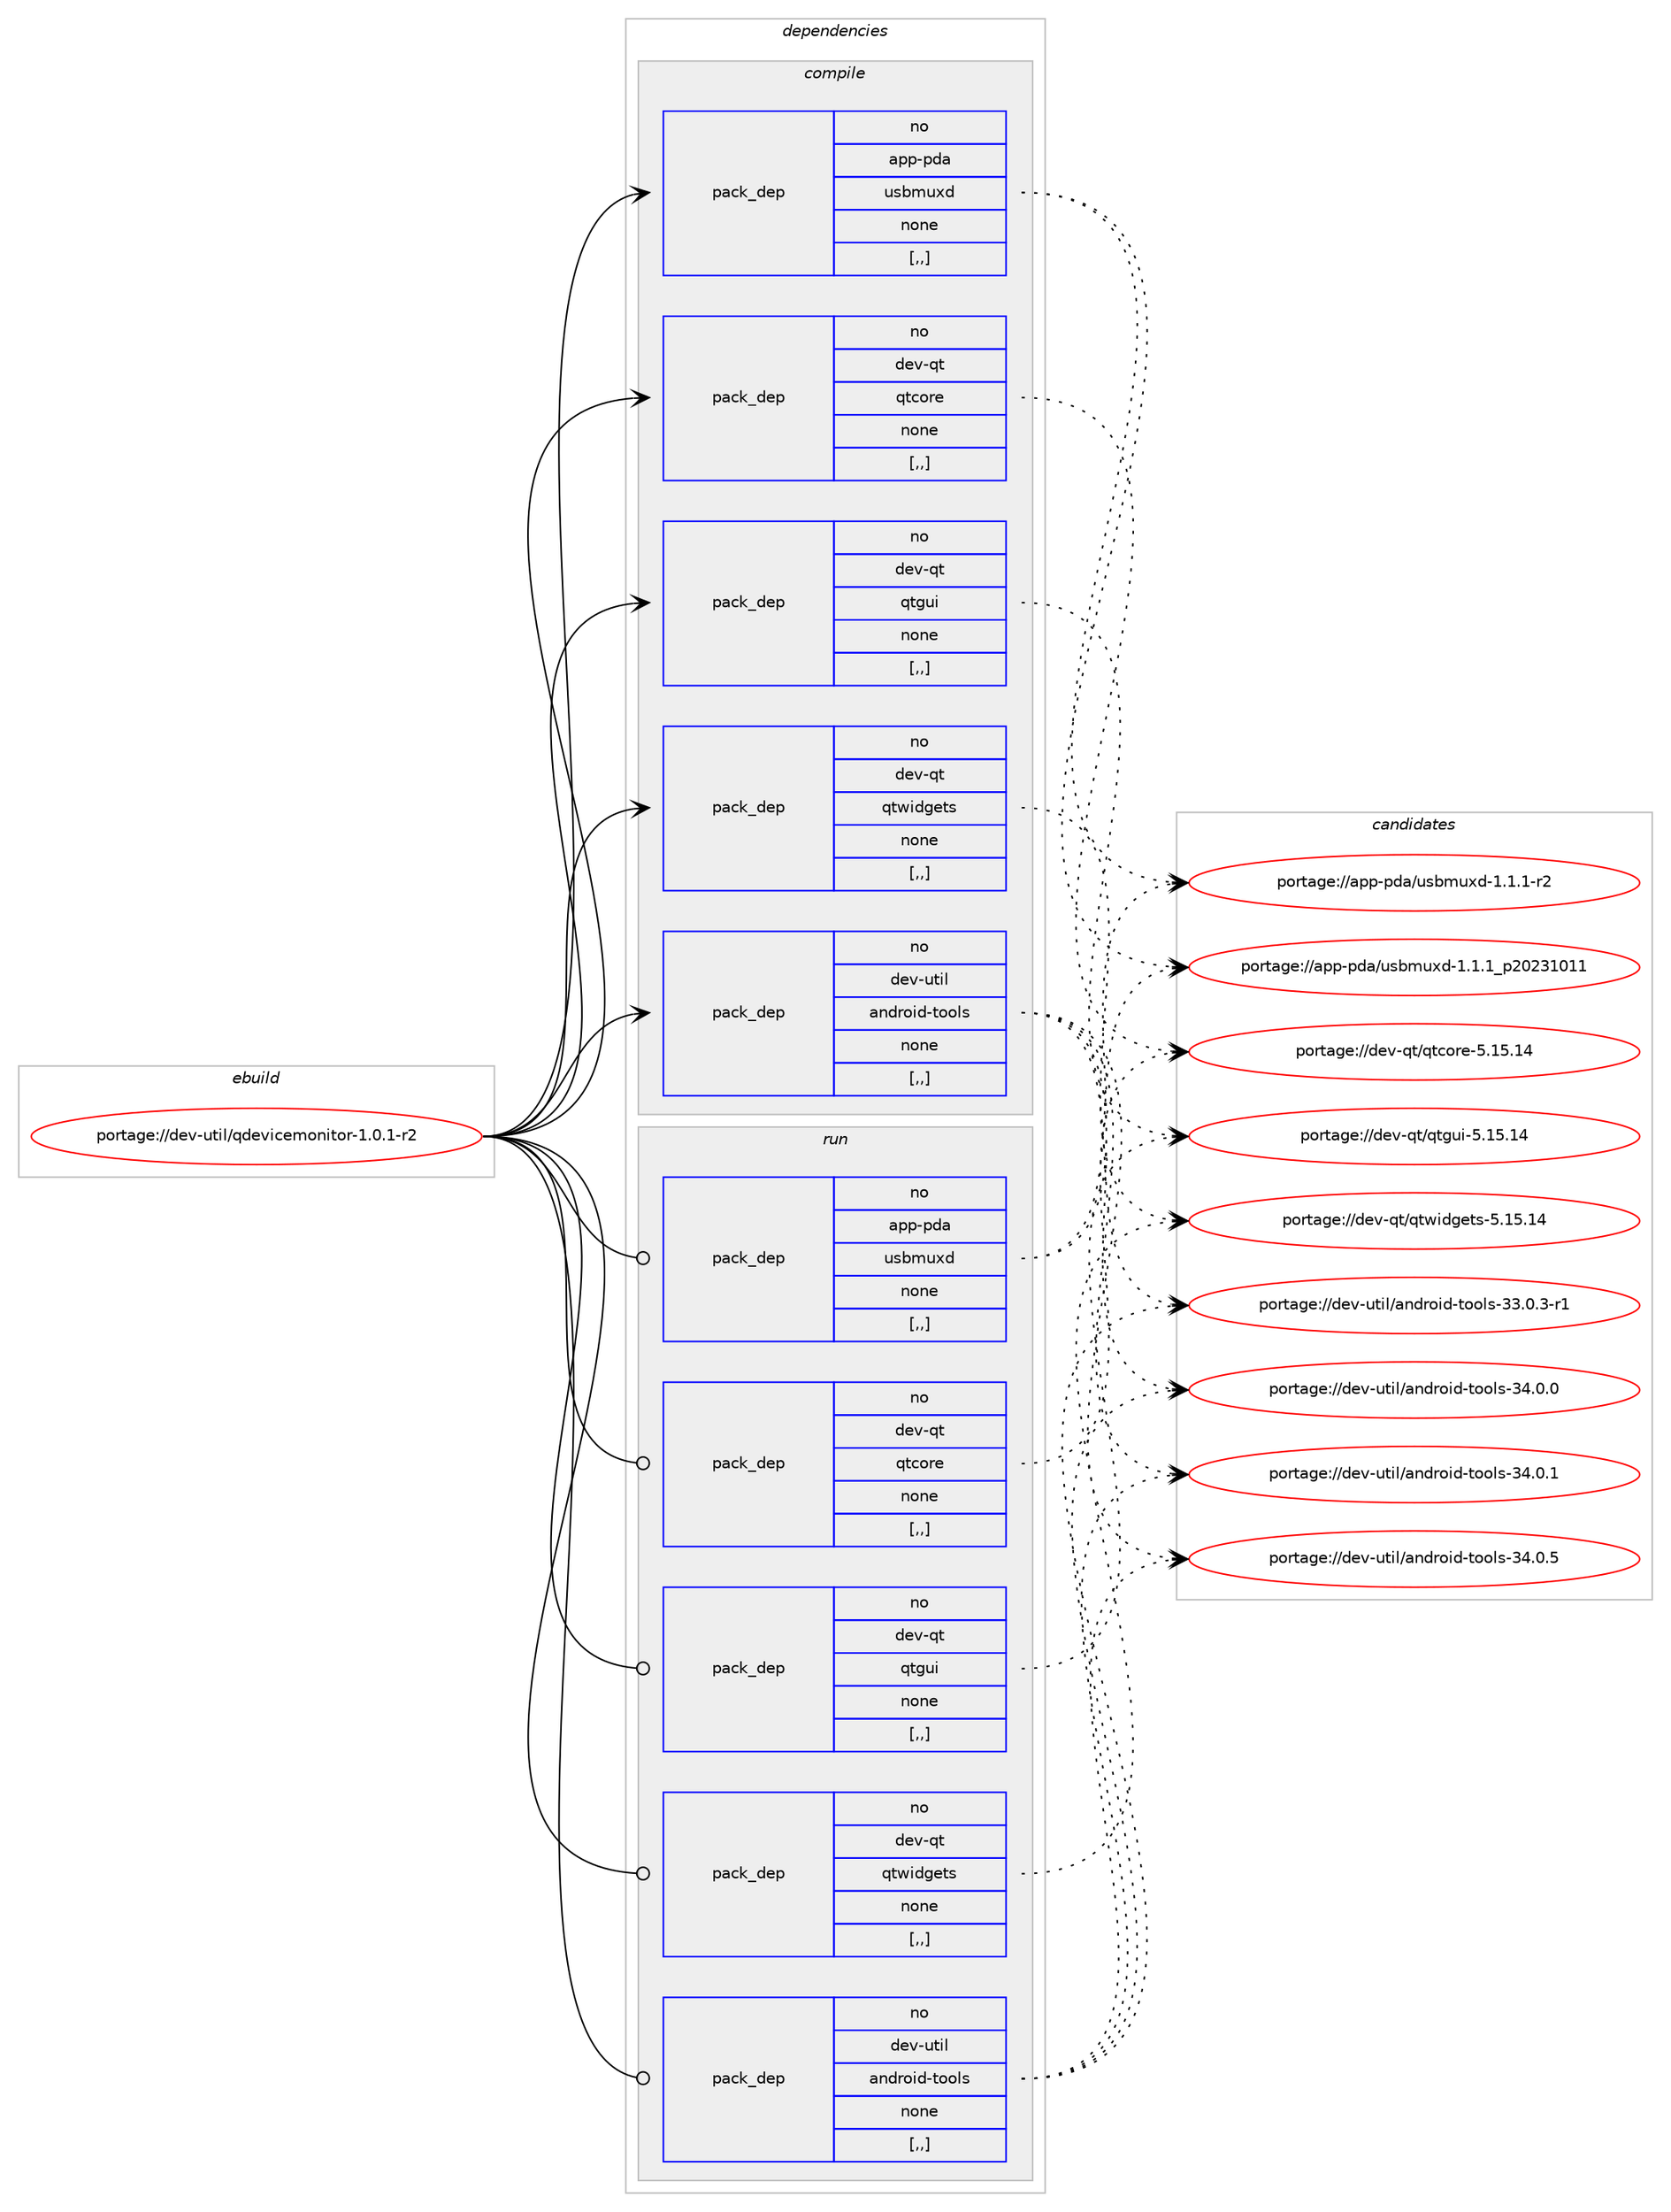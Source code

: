 digraph prolog {

# *************
# Graph options
# *************

newrank=true;
concentrate=true;
compound=true;
graph [rankdir=LR,fontname=Helvetica,fontsize=10,ranksep=1.5];#, ranksep=2.5, nodesep=0.2];
edge  [arrowhead=vee];
node  [fontname=Helvetica,fontsize=10];

# **********
# The ebuild
# **********

subgraph cluster_leftcol {
color=gray;
rank=same;
label=<<i>ebuild</i>>;
id [label="portage://dev-util/qdevicemonitor-1.0.1-r2", color=red, width=4, href="../dev-util/qdevicemonitor-1.0.1-r2.svg"];
}

# ****************
# The dependencies
# ****************

subgraph cluster_midcol {
color=gray;
label=<<i>dependencies</i>>;
subgraph cluster_compile {
fillcolor="#eeeeee";
style=filled;
label=<<i>compile</i>>;
subgraph pack152813 {
dependency214361 [label=<<TABLE BORDER="0" CELLBORDER="1" CELLSPACING="0" CELLPADDING="4" WIDTH="220"><TR><TD ROWSPAN="6" CELLPADDING="30">pack_dep</TD></TR><TR><TD WIDTH="110">no</TD></TR><TR><TD>app-pda</TD></TR><TR><TD>usbmuxd</TD></TR><TR><TD>none</TD></TR><TR><TD>[,,]</TD></TR></TABLE>>, shape=none, color=blue];
}
id:e -> dependency214361:w [weight=20,style="solid",arrowhead="vee"];
subgraph pack152814 {
dependency214362 [label=<<TABLE BORDER="0" CELLBORDER="1" CELLSPACING="0" CELLPADDING="4" WIDTH="220"><TR><TD ROWSPAN="6" CELLPADDING="30">pack_dep</TD></TR><TR><TD WIDTH="110">no</TD></TR><TR><TD>dev-qt</TD></TR><TR><TD>qtcore</TD></TR><TR><TD>none</TD></TR><TR><TD>[,,]</TD></TR></TABLE>>, shape=none, color=blue];
}
id:e -> dependency214362:w [weight=20,style="solid",arrowhead="vee"];
subgraph pack152815 {
dependency214363 [label=<<TABLE BORDER="0" CELLBORDER="1" CELLSPACING="0" CELLPADDING="4" WIDTH="220"><TR><TD ROWSPAN="6" CELLPADDING="30">pack_dep</TD></TR><TR><TD WIDTH="110">no</TD></TR><TR><TD>dev-qt</TD></TR><TR><TD>qtgui</TD></TR><TR><TD>none</TD></TR><TR><TD>[,,]</TD></TR></TABLE>>, shape=none, color=blue];
}
id:e -> dependency214363:w [weight=20,style="solid",arrowhead="vee"];
subgraph pack152816 {
dependency214364 [label=<<TABLE BORDER="0" CELLBORDER="1" CELLSPACING="0" CELLPADDING="4" WIDTH="220"><TR><TD ROWSPAN="6" CELLPADDING="30">pack_dep</TD></TR><TR><TD WIDTH="110">no</TD></TR><TR><TD>dev-qt</TD></TR><TR><TD>qtwidgets</TD></TR><TR><TD>none</TD></TR><TR><TD>[,,]</TD></TR></TABLE>>, shape=none, color=blue];
}
id:e -> dependency214364:w [weight=20,style="solid",arrowhead="vee"];
subgraph pack152817 {
dependency214365 [label=<<TABLE BORDER="0" CELLBORDER="1" CELLSPACING="0" CELLPADDING="4" WIDTH="220"><TR><TD ROWSPAN="6" CELLPADDING="30">pack_dep</TD></TR><TR><TD WIDTH="110">no</TD></TR><TR><TD>dev-util</TD></TR><TR><TD>android-tools</TD></TR><TR><TD>none</TD></TR><TR><TD>[,,]</TD></TR></TABLE>>, shape=none, color=blue];
}
id:e -> dependency214365:w [weight=20,style="solid",arrowhead="vee"];
}
subgraph cluster_compileandrun {
fillcolor="#eeeeee";
style=filled;
label=<<i>compile and run</i>>;
}
subgraph cluster_run {
fillcolor="#eeeeee";
style=filled;
label=<<i>run</i>>;
subgraph pack152818 {
dependency214366 [label=<<TABLE BORDER="0" CELLBORDER="1" CELLSPACING="0" CELLPADDING="4" WIDTH="220"><TR><TD ROWSPAN="6" CELLPADDING="30">pack_dep</TD></TR><TR><TD WIDTH="110">no</TD></TR><TR><TD>app-pda</TD></TR><TR><TD>usbmuxd</TD></TR><TR><TD>none</TD></TR><TR><TD>[,,]</TD></TR></TABLE>>, shape=none, color=blue];
}
id:e -> dependency214366:w [weight=20,style="solid",arrowhead="odot"];
subgraph pack152819 {
dependency214367 [label=<<TABLE BORDER="0" CELLBORDER="1" CELLSPACING="0" CELLPADDING="4" WIDTH="220"><TR><TD ROWSPAN="6" CELLPADDING="30">pack_dep</TD></TR><TR><TD WIDTH="110">no</TD></TR><TR><TD>dev-qt</TD></TR><TR><TD>qtcore</TD></TR><TR><TD>none</TD></TR><TR><TD>[,,]</TD></TR></TABLE>>, shape=none, color=blue];
}
id:e -> dependency214367:w [weight=20,style="solid",arrowhead="odot"];
subgraph pack152820 {
dependency214368 [label=<<TABLE BORDER="0" CELLBORDER="1" CELLSPACING="0" CELLPADDING="4" WIDTH="220"><TR><TD ROWSPAN="6" CELLPADDING="30">pack_dep</TD></TR><TR><TD WIDTH="110">no</TD></TR><TR><TD>dev-qt</TD></TR><TR><TD>qtgui</TD></TR><TR><TD>none</TD></TR><TR><TD>[,,]</TD></TR></TABLE>>, shape=none, color=blue];
}
id:e -> dependency214368:w [weight=20,style="solid",arrowhead="odot"];
subgraph pack152821 {
dependency214369 [label=<<TABLE BORDER="0" CELLBORDER="1" CELLSPACING="0" CELLPADDING="4" WIDTH="220"><TR><TD ROWSPAN="6" CELLPADDING="30">pack_dep</TD></TR><TR><TD WIDTH="110">no</TD></TR><TR><TD>dev-qt</TD></TR><TR><TD>qtwidgets</TD></TR><TR><TD>none</TD></TR><TR><TD>[,,]</TD></TR></TABLE>>, shape=none, color=blue];
}
id:e -> dependency214369:w [weight=20,style="solid",arrowhead="odot"];
subgraph pack152822 {
dependency214370 [label=<<TABLE BORDER="0" CELLBORDER="1" CELLSPACING="0" CELLPADDING="4" WIDTH="220"><TR><TD ROWSPAN="6" CELLPADDING="30">pack_dep</TD></TR><TR><TD WIDTH="110">no</TD></TR><TR><TD>dev-util</TD></TR><TR><TD>android-tools</TD></TR><TR><TD>none</TD></TR><TR><TD>[,,]</TD></TR></TABLE>>, shape=none, color=blue];
}
id:e -> dependency214370:w [weight=20,style="solid",arrowhead="odot"];
}
}

# **************
# The candidates
# **************

subgraph cluster_choices {
rank=same;
color=gray;
label=<<i>candidates</i>>;

subgraph choice152813 {
color=black;
nodesep=1;
choice97112112451121009747117115981091171201004549464946494511450 [label="portage://app-pda/usbmuxd-1.1.1-r2", color=red, width=4,href="../app-pda/usbmuxd-1.1.1-r2.svg"];
choice9711211245112100974711711598109117120100454946494649951125048505149484949 [label="portage://app-pda/usbmuxd-1.1.1_p20231011", color=red, width=4,href="../app-pda/usbmuxd-1.1.1_p20231011.svg"];
dependency214361:e -> choice97112112451121009747117115981091171201004549464946494511450:w [style=dotted,weight="100"];
dependency214361:e -> choice9711211245112100974711711598109117120100454946494649951125048505149484949:w [style=dotted,weight="100"];
}
subgraph choice152814 {
color=black;
nodesep=1;
choice1001011184511311647113116991111141014553464953464952 [label="portage://dev-qt/qtcore-5.15.14", color=red, width=4,href="../dev-qt/qtcore-5.15.14.svg"];
dependency214362:e -> choice1001011184511311647113116991111141014553464953464952:w [style=dotted,weight="100"];
}
subgraph choice152815 {
color=black;
nodesep=1;
choice10010111845113116471131161031171054553464953464952 [label="portage://dev-qt/qtgui-5.15.14", color=red, width=4,href="../dev-qt/qtgui-5.15.14.svg"];
dependency214363:e -> choice10010111845113116471131161031171054553464953464952:w [style=dotted,weight="100"];
}
subgraph choice152816 {
color=black;
nodesep=1;
choice10010111845113116471131161191051001031011161154553464953464952 [label="portage://dev-qt/qtwidgets-5.15.14", color=red, width=4,href="../dev-qt/qtwidgets-5.15.14.svg"];
dependency214364:e -> choice10010111845113116471131161191051001031011161154553464953464952:w [style=dotted,weight="100"];
}
subgraph choice152817 {
color=black;
nodesep=1;
choice10010111845117116105108479711010011411110510045116111111108115455151464846514511449 [label="portage://dev-util/android-tools-33.0.3-r1", color=red, width=4,href="../dev-util/android-tools-33.0.3-r1.svg"];
choice1001011184511711610510847971101001141111051004511611111110811545515246484648 [label="portage://dev-util/android-tools-34.0.0", color=red, width=4,href="../dev-util/android-tools-34.0.0.svg"];
choice1001011184511711610510847971101001141111051004511611111110811545515246484649 [label="portage://dev-util/android-tools-34.0.1", color=red, width=4,href="../dev-util/android-tools-34.0.1.svg"];
choice1001011184511711610510847971101001141111051004511611111110811545515246484653 [label="portage://dev-util/android-tools-34.0.5", color=red, width=4,href="../dev-util/android-tools-34.0.5.svg"];
dependency214365:e -> choice10010111845117116105108479711010011411110510045116111111108115455151464846514511449:w [style=dotted,weight="100"];
dependency214365:e -> choice1001011184511711610510847971101001141111051004511611111110811545515246484648:w [style=dotted,weight="100"];
dependency214365:e -> choice1001011184511711610510847971101001141111051004511611111110811545515246484649:w [style=dotted,weight="100"];
dependency214365:e -> choice1001011184511711610510847971101001141111051004511611111110811545515246484653:w [style=dotted,weight="100"];
}
subgraph choice152818 {
color=black;
nodesep=1;
choice97112112451121009747117115981091171201004549464946494511450 [label="portage://app-pda/usbmuxd-1.1.1-r2", color=red, width=4,href="../app-pda/usbmuxd-1.1.1-r2.svg"];
choice9711211245112100974711711598109117120100454946494649951125048505149484949 [label="portage://app-pda/usbmuxd-1.1.1_p20231011", color=red, width=4,href="../app-pda/usbmuxd-1.1.1_p20231011.svg"];
dependency214366:e -> choice97112112451121009747117115981091171201004549464946494511450:w [style=dotted,weight="100"];
dependency214366:e -> choice9711211245112100974711711598109117120100454946494649951125048505149484949:w [style=dotted,weight="100"];
}
subgraph choice152819 {
color=black;
nodesep=1;
choice1001011184511311647113116991111141014553464953464952 [label="portage://dev-qt/qtcore-5.15.14", color=red, width=4,href="../dev-qt/qtcore-5.15.14.svg"];
dependency214367:e -> choice1001011184511311647113116991111141014553464953464952:w [style=dotted,weight="100"];
}
subgraph choice152820 {
color=black;
nodesep=1;
choice10010111845113116471131161031171054553464953464952 [label="portage://dev-qt/qtgui-5.15.14", color=red, width=4,href="../dev-qt/qtgui-5.15.14.svg"];
dependency214368:e -> choice10010111845113116471131161031171054553464953464952:w [style=dotted,weight="100"];
}
subgraph choice152821 {
color=black;
nodesep=1;
choice10010111845113116471131161191051001031011161154553464953464952 [label="portage://dev-qt/qtwidgets-5.15.14", color=red, width=4,href="../dev-qt/qtwidgets-5.15.14.svg"];
dependency214369:e -> choice10010111845113116471131161191051001031011161154553464953464952:w [style=dotted,weight="100"];
}
subgraph choice152822 {
color=black;
nodesep=1;
choice10010111845117116105108479711010011411110510045116111111108115455151464846514511449 [label="portage://dev-util/android-tools-33.0.3-r1", color=red, width=4,href="../dev-util/android-tools-33.0.3-r1.svg"];
choice1001011184511711610510847971101001141111051004511611111110811545515246484648 [label="portage://dev-util/android-tools-34.0.0", color=red, width=4,href="../dev-util/android-tools-34.0.0.svg"];
choice1001011184511711610510847971101001141111051004511611111110811545515246484649 [label="portage://dev-util/android-tools-34.0.1", color=red, width=4,href="../dev-util/android-tools-34.0.1.svg"];
choice1001011184511711610510847971101001141111051004511611111110811545515246484653 [label="portage://dev-util/android-tools-34.0.5", color=red, width=4,href="../dev-util/android-tools-34.0.5.svg"];
dependency214370:e -> choice10010111845117116105108479711010011411110510045116111111108115455151464846514511449:w [style=dotted,weight="100"];
dependency214370:e -> choice1001011184511711610510847971101001141111051004511611111110811545515246484648:w [style=dotted,weight="100"];
dependency214370:e -> choice1001011184511711610510847971101001141111051004511611111110811545515246484649:w [style=dotted,weight="100"];
dependency214370:e -> choice1001011184511711610510847971101001141111051004511611111110811545515246484653:w [style=dotted,weight="100"];
}
}

}
